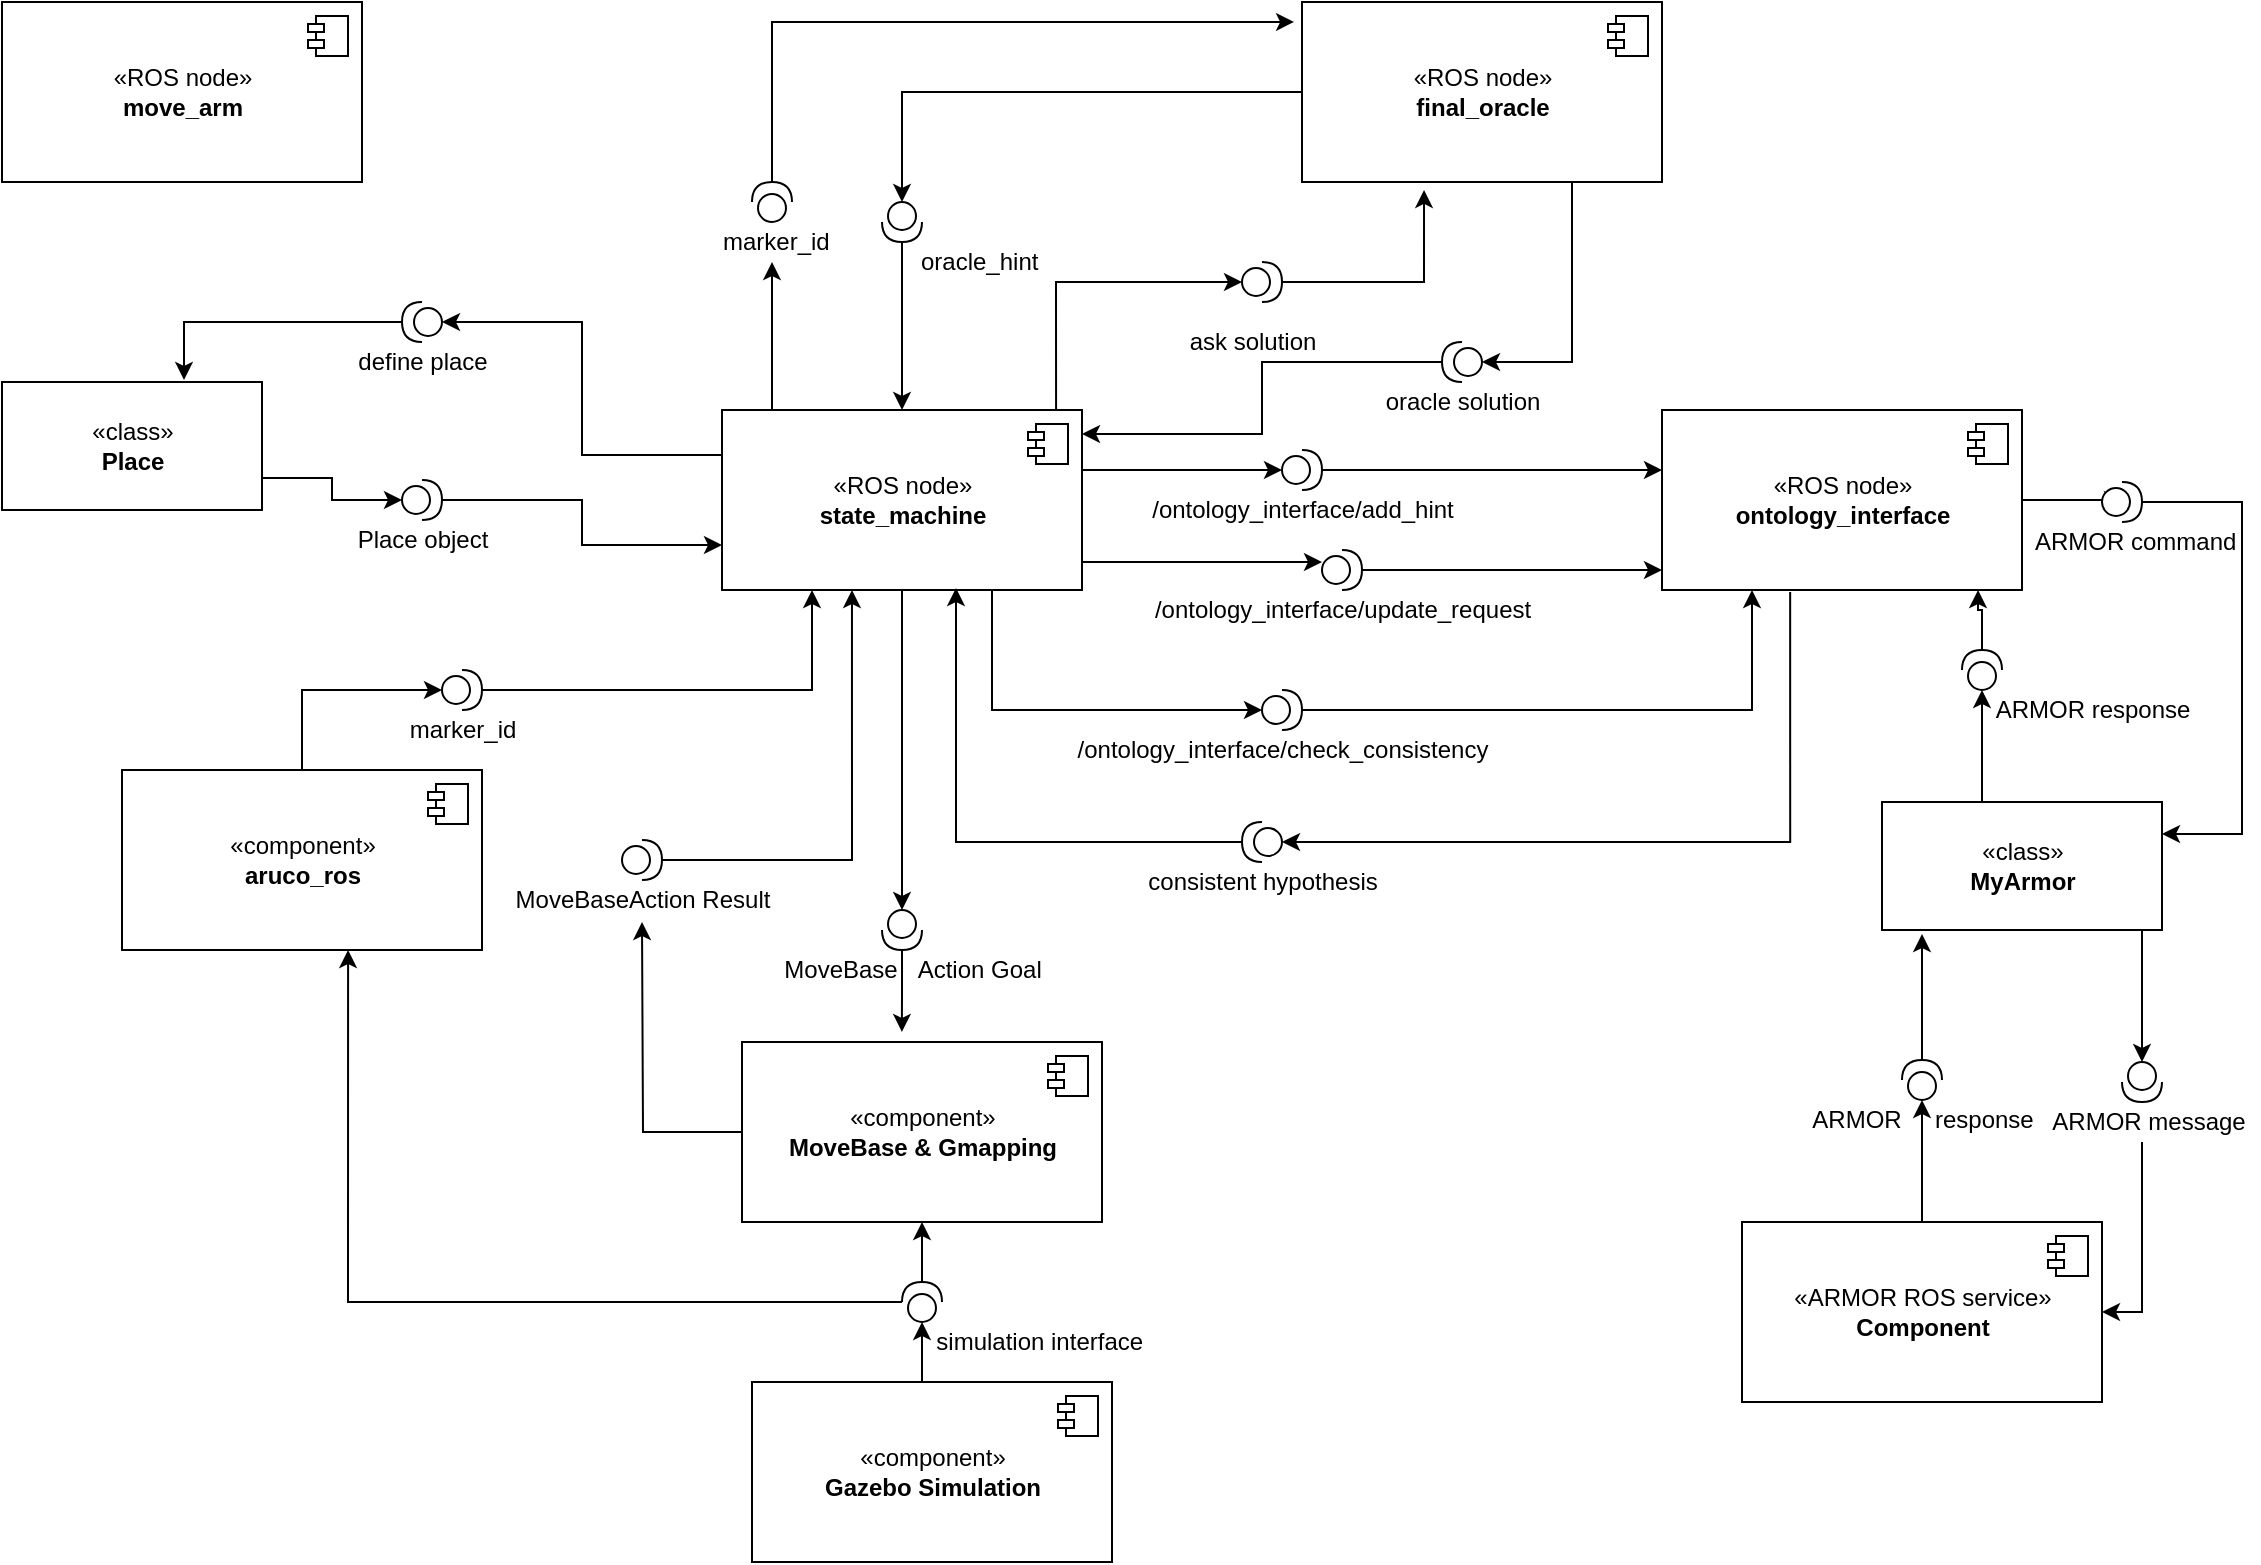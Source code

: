 <mxfile version="20.3.0" type="device"><diagram id="VGfwGg6tTQXAYLfSImbb" name="Pagina-1"><mxGraphModel dx="1422" dy="905" grid="1" gridSize="10" guides="1" tooltips="1" connect="1" arrows="1" fold="1" page="1" pageScale="1" pageWidth="1169" pageHeight="827" math="0" shadow="0"><root><mxCell id="0"/><mxCell id="1" parent="0"/><mxCell id="9MoIW71fLu8TZ1psTNOy-5" style="edgeStyle=orthogonalEdgeStyle;rounded=0;orthogonalLoop=1;jettySize=auto;html=1;exitX=1;exitY=0.25;exitDx=0;exitDy=0;" parent="1" source="9MoIW71fLu8TZ1psTNOy-1" edge="1"><mxGeometry relative="1" as="geometry"><mxPoint x="670" y="254" as="targetPoint"/><Array as="points"><mxPoint x="570" y="254"/></Array></mxGeometry></mxCell><mxCell id="9MoIW71fLu8TZ1psTNOy-10" style="edgeStyle=orthogonalEdgeStyle;rounded=0;orthogonalLoop=1;jettySize=auto;html=1;exitX=1;exitY=0.75;exitDx=0;exitDy=0;" parent="1" source="9MoIW71fLu8TZ1psTNOy-1" edge="1"><mxGeometry relative="1" as="geometry"><mxPoint x="690" y="300" as="targetPoint"/><Array as="points"><mxPoint x="570" y="300"/><mxPoint x="680" y="300"/></Array></mxGeometry></mxCell><mxCell id="9MoIW71fLu8TZ1psTNOy-13" style="edgeStyle=orthogonalEdgeStyle;rounded=0;orthogonalLoop=1;jettySize=auto;html=1;exitX=0.75;exitY=1;exitDx=0;exitDy=0;entryX=0;entryY=0.5;entryDx=0;entryDy=0;entryPerimeter=0;" parent="1" source="9MoIW71fLu8TZ1psTNOy-1" target="9MoIW71fLu8TZ1psTNOy-14" edge="1"><mxGeometry relative="1" as="geometry"><mxPoint x="630" y="404" as="targetPoint"/></mxGeometry></mxCell><mxCell id="lZzGKmSk2Y-xxEUPV721-22" style="edgeStyle=orthogonalEdgeStyle;rounded=0;orthogonalLoop=1;jettySize=auto;html=1;exitX=0.25;exitY=0;exitDx=0;exitDy=0;" parent="1" source="9MoIW71fLu8TZ1psTNOy-1" edge="1"><mxGeometry relative="1" as="geometry"><mxPoint x="415" y="150" as="targetPoint"/><Array as="points"><mxPoint x="415" y="224"/></Array></mxGeometry></mxCell><mxCell id="lZzGKmSk2Y-xxEUPV721-55" style="edgeStyle=orthogonalEdgeStyle;rounded=0;orthogonalLoop=1;jettySize=auto;html=1;exitX=0;exitY=0.25;exitDx=0;exitDy=0;entryX=0;entryY=0.5;entryDx=0;entryDy=0;entryPerimeter=0;" parent="1" source="9MoIW71fLu8TZ1psTNOy-1" target="lZzGKmSk2Y-xxEUPV721-54" edge="1"><mxGeometry relative="1" as="geometry"/></mxCell><mxCell id="lZzGKmSk2Y-xxEUPV721-63" style="edgeStyle=orthogonalEdgeStyle;rounded=0;orthogonalLoop=1;jettySize=auto;html=1;exitX=0.928;exitY=0;exitDx=0;exitDy=0;entryX=0;entryY=0.5;entryDx=0;entryDy=0;entryPerimeter=0;exitPerimeter=0;" parent="1" source="9MoIW71fLu8TZ1psTNOy-1" target="lZzGKmSk2Y-xxEUPV721-61" edge="1"><mxGeometry relative="1" as="geometry"/></mxCell><mxCell id="lZEiYKa3iCeqYjO1B5dB-3" style="edgeStyle=orthogonalEdgeStyle;rounded=0;orthogonalLoop=1;jettySize=auto;html=1;entryX=0;entryY=0.5;entryDx=0;entryDy=0;entryPerimeter=0;" edge="1" parent="1" source="9MoIW71fLu8TZ1psTNOy-1" target="lZEiYKa3iCeqYjO1B5dB-2"><mxGeometry relative="1" as="geometry"/></mxCell><mxCell id="9MoIW71fLu8TZ1psTNOy-1" value="«ROS node»&lt;br&gt;&lt;b&gt;state_machine&lt;/b&gt;" style="html=1;dropTarget=0;" parent="1" vertex="1"><mxGeometry x="390" y="224" width="180" height="90" as="geometry"/></mxCell><mxCell id="9MoIW71fLu8TZ1psTNOy-2" value="" style="shape=module;jettyWidth=8;jettyHeight=4;" parent="9MoIW71fLu8TZ1psTNOy-1" vertex="1"><mxGeometry x="1" width="20" height="20" relative="1" as="geometry"><mxPoint x="-27" y="7" as="offset"/></mxGeometry></mxCell><mxCell id="lZzGKmSk2Y-xxEUPV721-29" style="edgeStyle=orthogonalEdgeStyle;rounded=0;orthogonalLoop=1;jettySize=auto;html=1;exitX=0.356;exitY=1.011;exitDx=0;exitDy=0;entryX=0;entryY=0.5;entryDx=0;entryDy=0;entryPerimeter=0;exitPerimeter=0;" parent="1" source="9MoIW71fLu8TZ1psTNOy-3" target="lZzGKmSk2Y-xxEUPV721-27" edge="1"><mxGeometry relative="1" as="geometry"/></mxCell><mxCell id="lZzGKmSk2Y-xxEUPV721-38" style="edgeStyle=orthogonalEdgeStyle;rounded=0;orthogonalLoop=1;jettySize=auto;html=1;exitX=1;exitY=0.5;exitDx=0;exitDy=0;entryX=0.5;entryY=0.45;entryDx=0;entryDy=0;entryPerimeter=0;" parent="1" source="9MoIW71fLu8TZ1psTNOy-3" target="lZzGKmSk2Y-xxEUPV721-37" edge="1"><mxGeometry relative="1" as="geometry"/></mxCell><mxCell id="9MoIW71fLu8TZ1psTNOy-3" value="«ROS node»&lt;br&gt;&lt;b&gt;ontology_interface&lt;/b&gt;" style="html=1;dropTarget=0;" parent="1" vertex="1"><mxGeometry x="860" y="224" width="180" height="90" as="geometry"/></mxCell><mxCell id="9MoIW71fLu8TZ1psTNOy-4" value="" style="shape=module;jettyWidth=8;jettyHeight=4;" parent="9MoIW71fLu8TZ1psTNOy-3" vertex="1"><mxGeometry x="1" width="20" height="20" relative="1" as="geometry"><mxPoint x="-27" y="7" as="offset"/></mxGeometry></mxCell><mxCell id="9MoIW71fLu8TZ1psTNOy-7" style="edgeStyle=orthogonalEdgeStyle;rounded=0;orthogonalLoop=1;jettySize=auto;html=1;" parent="1" source="9MoIW71fLu8TZ1psTNOy-6" edge="1"><mxGeometry relative="1" as="geometry"><Array as="points"><mxPoint x="860" y="254"/></Array><mxPoint x="860" y="254" as="targetPoint"/></mxGeometry></mxCell><mxCell id="9MoIW71fLu8TZ1psTNOy-6" value="/ontology_interface/add_hint" style="shape=providedRequiredInterface;html=1;verticalLabelPosition=bottom;sketch=0;" parent="1" vertex="1"><mxGeometry x="670" y="244" width="20" height="20" as="geometry"/></mxCell><mxCell id="9MoIW71fLu8TZ1psTNOy-12" style="edgeStyle=orthogonalEdgeStyle;rounded=0;orthogonalLoop=1;jettySize=auto;html=1;exitX=1;exitY=0.5;exitDx=0;exitDy=0;exitPerimeter=0;" parent="1" source="9MoIW71fLu8TZ1psTNOy-11" target="9MoIW71fLu8TZ1psTNOy-3" edge="1"><mxGeometry relative="1" as="geometry"><Array as="points"><mxPoint x="820" y="304"/><mxPoint x="820" y="304"/></Array></mxGeometry></mxCell><mxCell id="9MoIW71fLu8TZ1psTNOy-11" value="/ontology_interface/update_request" style="shape=providedRequiredInterface;html=1;verticalLabelPosition=bottom;sketch=0;" parent="1" vertex="1"><mxGeometry x="690" y="294" width="20" height="20" as="geometry"/></mxCell><mxCell id="9MoIW71fLu8TZ1psTNOy-15" style="edgeStyle=orthogonalEdgeStyle;rounded=0;orthogonalLoop=1;jettySize=auto;html=1;exitX=1;exitY=0.5;exitDx=0;exitDy=0;exitPerimeter=0;entryX=0.25;entryY=1;entryDx=0;entryDy=0;" parent="1" source="9MoIW71fLu8TZ1psTNOy-14" target="9MoIW71fLu8TZ1psTNOy-3" edge="1"><mxGeometry relative="1" as="geometry"/></mxCell><mxCell id="9MoIW71fLu8TZ1psTNOy-14" value="/ontology_interface/check_consistency" style="shape=providedRequiredInterface;html=1;verticalLabelPosition=bottom;sketch=0;" parent="1" vertex="1"><mxGeometry x="660" y="364" width="20" height="20" as="geometry"/></mxCell><mxCell id="lZEiYKa3iCeqYjO1B5dB-1" style="edgeStyle=orthogonalEdgeStyle;rounded=0;orthogonalLoop=1;jettySize=auto;html=1;" edge="1" parent="1" source="9MoIW71fLu8TZ1psTNOy-16"><mxGeometry relative="1" as="geometry"><mxPoint x="350" y="480" as="targetPoint"/></mxGeometry></mxCell><mxCell id="9MoIW71fLu8TZ1psTNOy-16" value="«component»&lt;br&gt;&lt;b&gt;MoveBase &amp;amp; Gmapping&lt;/b&gt;" style="html=1;dropTarget=0;" parent="1" vertex="1"><mxGeometry x="400" y="540" width="180" height="90" as="geometry"/></mxCell><mxCell id="9MoIW71fLu8TZ1psTNOy-17" value="" style="shape=module;jettyWidth=8;jettyHeight=4;" parent="9MoIW71fLu8TZ1psTNOy-16" vertex="1"><mxGeometry x="1" width="20" height="20" relative="1" as="geometry"><mxPoint x="-27" y="7" as="offset"/></mxGeometry></mxCell><mxCell id="9MoIW71fLu8TZ1psTNOy-20" style="edgeStyle=orthogonalEdgeStyle;rounded=0;orthogonalLoop=1;jettySize=auto;html=1;exitX=1;exitY=0.5;exitDx=0;exitDy=0;exitPerimeter=0;entryX=0.361;entryY=1;entryDx=0;entryDy=0;entryPerimeter=0;" parent="1" source="9MoIW71fLu8TZ1psTNOy-21" target="9MoIW71fLu8TZ1psTNOy-1" edge="1"><mxGeometry relative="1" as="geometry"><mxPoint x="490" y="424" as="sourcePoint"/></mxGeometry></mxCell><mxCell id="9MoIW71fLu8TZ1psTNOy-21" value="MoveBaseAction Result" style="shape=providedRequiredInterface;html=1;verticalLabelPosition=bottom;sketch=0;direction=east;" parent="1" vertex="1"><mxGeometry x="340" y="439" width="20" height="20" as="geometry"/></mxCell><mxCell id="lZzGKmSk2Y-xxEUPV721-3" value="«ROS node»&lt;br&gt;&lt;b&gt;move_arm&lt;/b&gt;" style="html=1;dropTarget=0;" parent="1" vertex="1"><mxGeometry x="30" y="20" width="180" height="90" as="geometry"/></mxCell><mxCell id="lZzGKmSk2Y-xxEUPV721-4" value="" style="shape=module;jettyWidth=8;jettyHeight=4;" parent="lZzGKmSk2Y-xxEUPV721-3" vertex="1"><mxGeometry x="1" width="20" height="20" relative="1" as="geometry"><mxPoint x="-27" y="7" as="offset"/></mxGeometry></mxCell><mxCell id="lZzGKmSk2Y-xxEUPV721-8" style="edgeStyle=orthogonalEdgeStyle;rounded=0;orthogonalLoop=1;jettySize=auto;html=1;entryX=0;entryY=0.5;entryDx=0;entryDy=0;entryPerimeter=0;" parent="1" source="lZzGKmSk2Y-xxEUPV721-5" target="lZzGKmSk2Y-xxEUPV721-7" edge="1"><mxGeometry relative="1" as="geometry"><mxPoint x="180" y="374" as="targetPoint"/></mxGeometry></mxCell><mxCell id="lZzGKmSk2Y-xxEUPV721-5" value="«component»&lt;br&gt;&lt;b&gt;aruco_ros&lt;/b&gt;" style="html=1;dropTarget=0;" parent="1" vertex="1"><mxGeometry x="90" y="404" width="180" height="90" as="geometry"/></mxCell><mxCell id="lZzGKmSk2Y-xxEUPV721-6" value="" style="shape=module;jettyWidth=8;jettyHeight=4;" parent="lZzGKmSk2Y-xxEUPV721-5" vertex="1"><mxGeometry x="1" width="20" height="20" relative="1" as="geometry"><mxPoint x="-27" y="7" as="offset"/></mxGeometry></mxCell><mxCell id="lZzGKmSk2Y-xxEUPV721-9" style="edgeStyle=orthogonalEdgeStyle;rounded=0;orthogonalLoop=1;jettySize=auto;html=1;entryX=0.25;entryY=1;entryDx=0;entryDy=0;" parent="1" source="lZzGKmSk2Y-xxEUPV721-7" target="9MoIW71fLu8TZ1psTNOy-1" edge="1"><mxGeometry relative="1" as="geometry"/></mxCell><mxCell id="lZzGKmSk2Y-xxEUPV721-7" value="marker_id" style="shape=providedRequiredInterface;html=1;verticalLabelPosition=bottom;sketch=0;" parent="1" vertex="1"><mxGeometry x="250" y="354" width="20" height="20" as="geometry"/></mxCell><mxCell id="lZzGKmSk2Y-xxEUPV721-70" style="edgeStyle=orthogonalEdgeStyle;rounded=0;orthogonalLoop=1;jettySize=auto;html=1;exitX=0.5;exitY=0;exitDx=0;exitDy=0;entryX=0;entryY=0.5;entryDx=0;entryDy=0;entryPerimeter=0;" parent="1" source="lZzGKmSk2Y-xxEUPV721-10" target="lZzGKmSk2Y-xxEUPV721-69" edge="1"><mxGeometry relative="1" as="geometry"/></mxCell><mxCell id="lZzGKmSk2Y-xxEUPV721-10" value="«component»&lt;br&gt;&lt;b&gt;Gazebo Simulation&lt;/b&gt;" style="html=1;dropTarget=0;" parent="1" vertex="1"><mxGeometry x="405" y="710" width="180" height="90" as="geometry"/></mxCell><mxCell id="lZzGKmSk2Y-xxEUPV721-11" value="" style="shape=module;jettyWidth=8;jettyHeight=4;" parent="lZzGKmSk2Y-xxEUPV721-10" vertex="1"><mxGeometry x="1" width="20" height="20" relative="1" as="geometry"><mxPoint x="-27" y="7" as="offset"/></mxGeometry></mxCell><mxCell id="lZzGKmSk2Y-xxEUPV721-15" style="edgeStyle=orthogonalEdgeStyle;rounded=0;orthogonalLoop=1;jettySize=auto;html=1;entryX=0;entryY=0.5;entryDx=0;entryDy=0;entryPerimeter=0;" parent="1" source="lZzGKmSk2Y-xxEUPV721-12" target="lZzGKmSk2Y-xxEUPV721-14" edge="1"><mxGeometry relative="1" as="geometry"/></mxCell><mxCell id="lZzGKmSk2Y-xxEUPV721-66" style="edgeStyle=orthogonalEdgeStyle;rounded=0;orthogonalLoop=1;jettySize=auto;html=1;exitX=0.75;exitY=1;exitDx=0;exitDy=0;entryX=0;entryY=0.5;entryDx=0;entryDy=0;entryPerimeter=0;" parent="1" source="lZzGKmSk2Y-xxEUPV721-12" target="lZzGKmSk2Y-xxEUPV721-65" edge="1"><mxGeometry relative="1" as="geometry"/></mxCell><mxCell id="lZzGKmSk2Y-xxEUPV721-12" value="«ROS node»&lt;br&gt;&lt;b&gt;final_oracle&lt;/b&gt;" style="html=1;dropTarget=0;" parent="1" vertex="1"><mxGeometry x="680" y="20" width="180" height="90" as="geometry"/></mxCell><mxCell id="lZzGKmSk2Y-xxEUPV721-13" value="" style="shape=module;jettyWidth=8;jettyHeight=4;" parent="lZzGKmSk2Y-xxEUPV721-12" vertex="1"><mxGeometry x="1" width="20" height="20" relative="1" as="geometry"><mxPoint x="-27" y="7" as="offset"/></mxGeometry></mxCell><mxCell id="lZzGKmSk2Y-xxEUPV721-16" style="edgeStyle=orthogonalEdgeStyle;rounded=0;orthogonalLoop=1;jettySize=auto;html=1;exitX=1;exitY=0.5;exitDx=0;exitDy=0;exitPerimeter=0;entryX=0.5;entryY=0;entryDx=0;entryDy=0;" parent="1" source="lZzGKmSk2Y-xxEUPV721-14" target="9MoIW71fLu8TZ1psTNOy-1" edge="1"><mxGeometry relative="1" as="geometry"><mxPoint x="550" y="220" as="targetPoint"/><Array as="points"><mxPoint x="480" y="160"/><mxPoint x="480" y="160"/></Array></mxGeometry></mxCell><mxCell id="lZzGKmSk2Y-xxEUPV721-14" value="&amp;nbsp; &amp;nbsp; &amp;nbsp; &amp;nbsp; &amp;nbsp; &amp;nbsp; &amp;nbsp; &amp;nbsp; &amp;nbsp; &amp;nbsp; &amp;nbsp; &amp;nbsp;oracle_hint" style="shape=providedRequiredInterface;html=1;verticalLabelPosition=bottom;sketch=0;direction=south;" parent="1" vertex="1"><mxGeometry x="470" y="120" width="20" height="20" as="geometry"/></mxCell><mxCell id="lZzGKmSk2Y-xxEUPV721-21" style="edgeStyle=orthogonalEdgeStyle;rounded=0;orthogonalLoop=1;jettySize=auto;html=1;entryX=-0.022;entryY=0.111;entryDx=0;entryDy=0;entryPerimeter=0;" parent="1" source="lZzGKmSk2Y-xxEUPV721-20" target="lZzGKmSk2Y-xxEUPV721-12" edge="1"><mxGeometry relative="1" as="geometry"><mxPoint x="415" y="50" as="targetPoint"/><Array as="points"><mxPoint x="415" y="30"/></Array></mxGeometry></mxCell><mxCell id="lZzGKmSk2Y-xxEUPV721-20" value="&amp;nbsp;marker_id" style="shape=providedRequiredInterface;html=1;verticalLabelPosition=bottom;sketch=0;direction=north;" parent="1" vertex="1"><mxGeometry x="405" y="110" width="20" height="20" as="geometry"/></mxCell><mxCell id="lZzGKmSk2Y-xxEUPV721-28" style="edgeStyle=orthogonalEdgeStyle;rounded=0;orthogonalLoop=1;jettySize=auto;html=1;entryX=0.65;entryY=0.989;entryDx=0;entryDy=0;entryPerimeter=0;" parent="1" source="lZzGKmSk2Y-xxEUPV721-27" target="9MoIW71fLu8TZ1psTNOy-1" edge="1"><mxGeometry relative="1" as="geometry"/></mxCell><mxCell id="lZzGKmSk2Y-xxEUPV721-27" value="consistent hypothesis" style="shape=providedRequiredInterface;html=1;verticalLabelPosition=bottom;sketch=0;direction=west;" parent="1" vertex="1"><mxGeometry x="650" y="430" width="20" height="20" as="geometry"/></mxCell><mxCell id="lZzGKmSk2Y-xxEUPV721-41" style="edgeStyle=orthogonalEdgeStyle;rounded=0;orthogonalLoop=1;jettySize=auto;html=1;exitX=0.25;exitY=0;exitDx=0;exitDy=0;entryX=0;entryY=0.5;entryDx=0;entryDy=0;entryPerimeter=0;" parent="1" source="lZzGKmSk2Y-xxEUPV721-31" target="lZzGKmSk2Y-xxEUPV721-40" edge="1"><mxGeometry relative="1" as="geometry"><Array as="points"><mxPoint x="1020" y="420"/></Array></mxGeometry></mxCell><mxCell id="lZzGKmSk2Y-xxEUPV721-46" style="edgeStyle=orthogonalEdgeStyle;rounded=0;orthogonalLoop=1;jettySize=auto;html=1;exitX=0.75;exitY=1;exitDx=0;exitDy=0;entryX=0;entryY=0.5;entryDx=0;entryDy=0;entryPerimeter=0;" parent="1" source="lZzGKmSk2Y-xxEUPV721-31" target="lZzGKmSk2Y-xxEUPV721-45" edge="1"><mxGeometry relative="1" as="geometry"><Array as="points"><mxPoint x="1100" y="484"/></Array></mxGeometry></mxCell><mxCell id="lZzGKmSk2Y-xxEUPV721-31" value="«class»&lt;br&gt;&lt;b&gt;MyArmor&lt;/b&gt;" style="html=1;" parent="1" vertex="1"><mxGeometry x="970" y="420" width="140" height="64" as="geometry"/></mxCell><mxCell id="lZzGKmSk2Y-xxEUPV721-39" style="edgeStyle=orthogonalEdgeStyle;rounded=0;orthogonalLoop=1;jettySize=auto;html=1;entryX=1;entryY=0.25;entryDx=0;entryDy=0;" parent="1" source="lZzGKmSk2Y-xxEUPV721-37" target="lZzGKmSk2Y-xxEUPV721-31" edge="1"><mxGeometry relative="1" as="geometry"><Array as="points"><mxPoint x="1150" y="270"/><mxPoint x="1150" y="436"/></Array></mxGeometry></mxCell><mxCell id="lZzGKmSk2Y-xxEUPV721-37" value="&amp;nbsp; &amp;nbsp; ARMOR command" style="shape=providedRequiredInterface;html=1;verticalLabelPosition=bottom;sketch=0;" parent="1" vertex="1"><mxGeometry x="1080" y="260" width="20" height="20" as="geometry"/></mxCell><mxCell id="lZzGKmSk2Y-xxEUPV721-42" style="edgeStyle=orthogonalEdgeStyle;rounded=0;orthogonalLoop=1;jettySize=auto;html=1;entryX=0.878;entryY=1;entryDx=0;entryDy=0;entryPerimeter=0;" parent="1" source="lZzGKmSk2Y-xxEUPV721-40" target="9MoIW71fLu8TZ1psTNOy-3" edge="1"><mxGeometry relative="1" as="geometry"/></mxCell><mxCell id="lZzGKmSk2Y-xxEUPV721-40" value="&amp;nbsp; &amp;nbsp; &amp;nbsp; &amp;nbsp; &amp;nbsp; &amp;nbsp; &amp;nbsp; &amp;nbsp; &amp;nbsp; &amp;nbsp; &amp;nbsp; &amp;nbsp; &amp;nbsp; &amp;nbsp; &amp;nbsp; &amp;nbsp; &amp;nbsp;ARMOR response" style="shape=providedRequiredInterface;html=1;verticalLabelPosition=bottom;sketch=0;direction=north;" parent="1" vertex="1"><mxGeometry x="1010" y="344" width="20" height="20" as="geometry"/></mxCell><mxCell id="lZzGKmSk2Y-xxEUPV721-50" style="edgeStyle=orthogonalEdgeStyle;rounded=0;orthogonalLoop=1;jettySize=auto;html=1;exitX=0.5;exitY=0;exitDx=0;exitDy=0;entryX=0;entryY=0.5;entryDx=0;entryDy=0;entryPerimeter=0;" parent="1" source="lZzGKmSk2Y-xxEUPV721-43" target="lZzGKmSk2Y-xxEUPV721-48" edge="1"><mxGeometry relative="1" as="geometry"/></mxCell><mxCell id="lZzGKmSk2Y-xxEUPV721-43" value="«ARMOR ROS service»&lt;br&gt;&lt;b&gt;Component&lt;/b&gt;" style="html=1;dropTarget=0;" parent="1" vertex="1"><mxGeometry x="900" y="630" width="180" height="90" as="geometry"/></mxCell><mxCell id="lZzGKmSk2Y-xxEUPV721-44" value="" style="shape=module;jettyWidth=8;jettyHeight=4;" parent="lZzGKmSk2Y-xxEUPV721-43" vertex="1"><mxGeometry x="1" width="20" height="20" relative="1" as="geometry"><mxPoint x="-27" y="7" as="offset"/></mxGeometry></mxCell><mxCell id="lZzGKmSk2Y-xxEUPV721-47" style="edgeStyle=orthogonalEdgeStyle;rounded=0;orthogonalLoop=1;jettySize=auto;html=1;entryX=1;entryY=0.5;entryDx=0;entryDy=0;" parent="1" target="lZzGKmSk2Y-xxEUPV721-43" edge="1"><mxGeometry relative="1" as="geometry"><Array as="points"><mxPoint x="1100" y="675"/></Array><mxPoint x="1100" y="590" as="sourcePoint"/></mxGeometry></mxCell><mxCell id="lZzGKmSk2Y-xxEUPV721-45" value="&amp;nbsp; ARMOR message" style="shape=providedRequiredInterface;html=1;verticalLabelPosition=bottom;sketch=0;direction=south;" parent="1" vertex="1"><mxGeometry x="1090" y="550" width="20" height="20" as="geometry"/></mxCell><mxCell id="lZzGKmSk2Y-xxEUPV721-49" style="edgeStyle=orthogonalEdgeStyle;rounded=0;orthogonalLoop=1;jettySize=auto;html=1;" parent="1" source="lZzGKmSk2Y-xxEUPV721-48" edge="1"><mxGeometry relative="1" as="geometry"><mxPoint x="990" y="486" as="targetPoint"/><Array as="points"><mxPoint x="990" y="486"/></Array></mxGeometry></mxCell><mxCell id="lZzGKmSk2Y-xxEUPV721-48" value="ARMOR&amp;nbsp; &amp;nbsp; &amp;nbsp;response" style="shape=providedRequiredInterface;html=1;verticalLabelPosition=bottom;sketch=0;direction=north;" parent="1" vertex="1"><mxGeometry x="980" y="549" width="20" height="20" as="geometry"/></mxCell><mxCell id="lZzGKmSk2Y-xxEUPV721-59" style="edgeStyle=orthogonalEdgeStyle;rounded=0;orthogonalLoop=1;jettySize=auto;html=1;exitX=1;exitY=0.75;exitDx=0;exitDy=0;entryX=0;entryY=0.5;entryDx=0;entryDy=0;entryPerimeter=0;" parent="1" source="lZzGKmSk2Y-xxEUPV721-53" target="lZzGKmSk2Y-xxEUPV721-58" edge="1"><mxGeometry relative="1" as="geometry"><Array as="points"><mxPoint x="195" y="258"/><mxPoint x="195" y="269"/></Array></mxGeometry></mxCell><mxCell id="lZzGKmSk2Y-xxEUPV721-53" value="«class»&lt;br&gt;&lt;b&gt;Place&lt;/b&gt;" style="html=1;" parent="1" vertex="1"><mxGeometry x="30" y="210" width="130" height="64" as="geometry"/></mxCell><mxCell id="lZzGKmSk2Y-xxEUPV721-56" style="edgeStyle=orthogonalEdgeStyle;rounded=0;orthogonalLoop=1;jettySize=auto;html=1;exitX=1;exitY=0.5;exitDx=0;exitDy=0;exitPerimeter=0;entryX=0.7;entryY=-0.016;entryDx=0;entryDy=0;entryPerimeter=0;" parent="1" source="lZzGKmSk2Y-xxEUPV721-54" target="lZzGKmSk2Y-xxEUPV721-53" edge="1"><mxGeometry relative="1" as="geometry"/></mxCell><mxCell id="lZzGKmSk2Y-xxEUPV721-54" value="define place" style="shape=providedRequiredInterface;html=1;verticalLabelPosition=bottom;sketch=0;direction=west;" parent="1" vertex="1"><mxGeometry x="230" y="170" width="20" height="20" as="geometry"/></mxCell><mxCell id="lZzGKmSk2Y-xxEUPV721-60" style="edgeStyle=orthogonalEdgeStyle;rounded=0;orthogonalLoop=1;jettySize=auto;html=1;exitX=1;exitY=0.5;exitDx=0;exitDy=0;exitPerimeter=0;entryX=0;entryY=0.75;entryDx=0;entryDy=0;" parent="1" source="lZzGKmSk2Y-xxEUPV721-58" target="9MoIW71fLu8TZ1psTNOy-1" edge="1"><mxGeometry relative="1" as="geometry"/></mxCell><mxCell id="lZzGKmSk2Y-xxEUPV721-58" value="Place object" style="shape=providedRequiredInterface;html=1;verticalLabelPosition=bottom;sketch=0;" parent="1" vertex="1"><mxGeometry x="230" y="259" width="20" height="20" as="geometry"/></mxCell><mxCell id="lZzGKmSk2Y-xxEUPV721-62" style="edgeStyle=orthogonalEdgeStyle;rounded=0;orthogonalLoop=1;jettySize=auto;html=1;entryX=0.339;entryY=1.044;entryDx=0;entryDy=0;entryPerimeter=0;" parent="1" source="lZzGKmSk2Y-xxEUPV721-61" target="lZzGKmSk2Y-xxEUPV721-12" edge="1"><mxGeometry relative="1" as="geometry"/></mxCell><mxCell id="lZzGKmSk2Y-xxEUPV721-61" value="" style="shape=providedRequiredInterface;html=1;verticalLabelPosition=bottom;sketch=0;" parent="1" vertex="1"><mxGeometry x="650" y="150" width="20" height="20" as="geometry"/></mxCell><mxCell id="lZzGKmSk2Y-xxEUPV721-64" value="&amp;nbsp; &amp;nbsp; &amp;nbsp; &amp;nbsp; &amp;nbsp; &amp;nbsp; &amp;nbsp; &amp;nbsp; &amp;nbsp; &amp;nbsp; &amp;nbsp;ask solution" style="text;html=1;resizable=0;autosize=1;align=center;verticalAlign=middle;points=[];fillColor=none;strokeColor=none;rounded=0;" parent="1" vertex="1"><mxGeometry x="540" y="175" width="160" height="30" as="geometry"/></mxCell><mxCell id="lZzGKmSk2Y-xxEUPV721-68" style="edgeStyle=orthogonalEdgeStyle;rounded=0;orthogonalLoop=1;jettySize=auto;html=1;entryX=1;entryY=0.133;entryDx=0;entryDy=0;entryPerimeter=0;" parent="1" source="lZzGKmSk2Y-xxEUPV721-65" target="9MoIW71fLu8TZ1psTNOy-1" edge="1"><mxGeometry relative="1" as="geometry"/></mxCell><mxCell id="lZzGKmSk2Y-xxEUPV721-65" value="oracle solution" style="shape=providedRequiredInterface;html=1;verticalLabelPosition=bottom;sketch=0;rotation=0;direction=west;" parent="1" vertex="1"><mxGeometry x="750" y="190" width="20" height="20" as="geometry"/></mxCell><mxCell id="lZzGKmSk2Y-xxEUPV721-71" style="edgeStyle=orthogonalEdgeStyle;rounded=0;orthogonalLoop=1;jettySize=auto;html=1;exitX=1;exitY=0.5;exitDx=0;exitDy=0;exitPerimeter=0;entryX=0.5;entryY=1;entryDx=0;entryDy=0;" parent="1" source="lZzGKmSk2Y-xxEUPV721-69" target="9MoIW71fLu8TZ1psTNOy-16" edge="1"><mxGeometry relative="1" as="geometry"/></mxCell><mxCell id="lZzGKmSk2Y-xxEUPV721-72" style="edgeStyle=orthogonalEdgeStyle;rounded=0;orthogonalLoop=1;jettySize=auto;html=1;entryX=0.628;entryY=1;entryDx=0;entryDy=0;entryPerimeter=0;" parent="1" source="lZzGKmSk2Y-xxEUPV721-69" target="lZzGKmSk2Y-xxEUPV721-5" edge="1"><mxGeometry relative="1" as="geometry"/></mxCell><mxCell id="lZzGKmSk2Y-xxEUPV721-69" value="&amp;nbsp; &amp;nbsp; &amp;nbsp; &amp;nbsp; &amp;nbsp; &amp;nbsp; &amp;nbsp; &amp;nbsp; &amp;nbsp; &amp;nbsp; &amp;nbsp; &amp;nbsp; &amp;nbsp; &amp;nbsp; &amp;nbsp; &amp;nbsp; &amp;nbsp; &amp;nbsp;simulation interface" style="shape=providedRequiredInterface;html=1;verticalLabelPosition=bottom;sketch=0;direction=north;" parent="1" vertex="1"><mxGeometry x="480" y="660" width="20" height="20" as="geometry"/></mxCell><mxCell id="lZEiYKa3iCeqYjO1B5dB-4" style="edgeStyle=orthogonalEdgeStyle;rounded=0;orthogonalLoop=1;jettySize=auto;html=1;entryX=0.444;entryY=-0.056;entryDx=0;entryDy=0;entryPerimeter=0;" edge="1" parent="1" source="lZEiYKa3iCeqYjO1B5dB-2" target="9MoIW71fLu8TZ1psTNOy-16"><mxGeometry relative="1" as="geometry"/></mxCell><mxCell id="lZEiYKa3iCeqYjO1B5dB-2" value="&amp;nbsp; &amp;nbsp;MoveBase&amp;nbsp; &amp;nbsp;Action Goal" style="shape=providedRequiredInterface;html=1;verticalLabelPosition=bottom;sketch=0;direction=south;" vertex="1" parent="1"><mxGeometry x="470" y="474" width="20" height="20" as="geometry"/></mxCell></root></mxGraphModel></diagram></mxfile>
